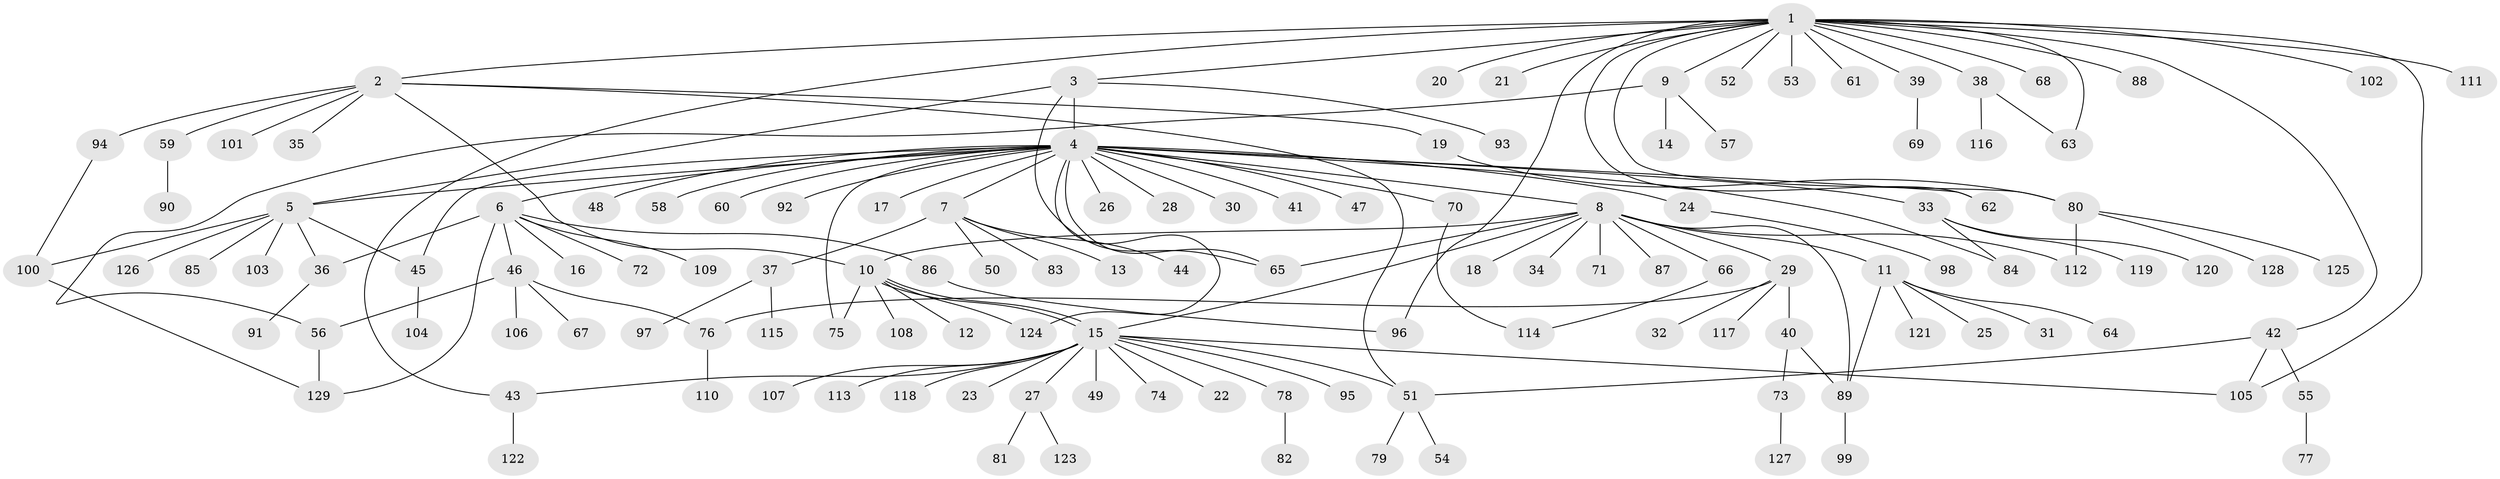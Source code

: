 // Generated by graph-tools (version 1.1) at 2025/01/03/09/25 03:01:41]
// undirected, 129 vertices, 157 edges
graph export_dot {
graph [start="1"]
  node [color=gray90,style=filled];
  1;
  2;
  3;
  4;
  5;
  6;
  7;
  8;
  9;
  10;
  11;
  12;
  13;
  14;
  15;
  16;
  17;
  18;
  19;
  20;
  21;
  22;
  23;
  24;
  25;
  26;
  27;
  28;
  29;
  30;
  31;
  32;
  33;
  34;
  35;
  36;
  37;
  38;
  39;
  40;
  41;
  42;
  43;
  44;
  45;
  46;
  47;
  48;
  49;
  50;
  51;
  52;
  53;
  54;
  55;
  56;
  57;
  58;
  59;
  60;
  61;
  62;
  63;
  64;
  65;
  66;
  67;
  68;
  69;
  70;
  71;
  72;
  73;
  74;
  75;
  76;
  77;
  78;
  79;
  80;
  81;
  82;
  83;
  84;
  85;
  86;
  87;
  88;
  89;
  90;
  91;
  92;
  93;
  94;
  95;
  96;
  97;
  98;
  99;
  100;
  101;
  102;
  103;
  104;
  105;
  106;
  107;
  108;
  109;
  110;
  111;
  112;
  113;
  114;
  115;
  116;
  117;
  118;
  119;
  120;
  121;
  122;
  123;
  124;
  125;
  126;
  127;
  128;
  129;
  1 -- 2;
  1 -- 3;
  1 -- 9;
  1 -- 20;
  1 -- 21;
  1 -- 38;
  1 -- 39;
  1 -- 42;
  1 -- 43;
  1 -- 52;
  1 -- 53;
  1 -- 61;
  1 -- 62;
  1 -- 63;
  1 -- 68;
  1 -- 80;
  1 -- 88;
  1 -- 96;
  1 -- 102;
  1 -- 105;
  1 -- 111;
  2 -- 10;
  2 -- 19;
  2 -- 35;
  2 -- 51;
  2 -- 59;
  2 -- 94;
  2 -- 101;
  3 -- 4;
  3 -- 5;
  3 -- 65;
  3 -- 93;
  4 -- 5;
  4 -- 6;
  4 -- 7;
  4 -- 8;
  4 -- 17;
  4 -- 24;
  4 -- 26;
  4 -- 28;
  4 -- 30;
  4 -- 33;
  4 -- 41;
  4 -- 45;
  4 -- 47;
  4 -- 48;
  4 -- 58;
  4 -- 60;
  4 -- 62;
  4 -- 65;
  4 -- 70;
  4 -- 75;
  4 -- 84;
  4 -- 92;
  4 -- 124;
  5 -- 36;
  5 -- 45;
  5 -- 85;
  5 -- 100;
  5 -- 103;
  5 -- 126;
  6 -- 16;
  6 -- 36;
  6 -- 46;
  6 -- 72;
  6 -- 86;
  6 -- 109;
  6 -- 129;
  7 -- 13;
  7 -- 37;
  7 -- 44;
  7 -- 50;
  7 -- 83;
  8 -- 10;
  8 -- 11;
  8 -- 15;
  8 -- 18;
  8 -- 29;
  8 -- 34;
  8 -- 65;
  8 -- 66;
  8 -- 71;
  8 -- 87;
  8 -- 89;
  8 -- 112;
  9 -- 14;
  9 -- 56;
  9 -- 57;
  10 -- 12;
  10 -- 15;
  10 -- 15;
  10 -- 75;
  10 -- 108;
  10 -- 124;
  11 -- 25;
  11 -- 31;
  11 -- 64;
  11 -- 89;
  11 -- 121;
  15 -- 22;
  15 -- 23;
  15 -- 27;
  15 -- 43;
  15 -- 49;
  15 -- 51;
  15 -- 74;
  15 -- 78;
  15 -- 95;
  15 -- 105;
  15 -- 107;
  15 -- 113;
  15 -- 118;
  19 -- 80;
  24 -- 98;
  27 -- 81;
  27 -- 123;
  29 -- 32;
  29 -- 40;
  29 -- 76;
  29 -- 117;
  33 -- 84;
  33 -- 119;
  33 -- 120;
  36 -- 91;
  37 -- 97;
  37 -- 115;
  38 -- 63;
  38 -- 116;
  39 -- 69;
  40 -- 73;
  40 -- 89;
  42 -- 51;
  42 -- 55;
  42 -- 105;
  43 -- 122;
  45 -- 104;
  46 -- 56;
  46 -- 67;
  46 -- 76;
  46 -- 106;
  51 -- 54;
  51 -- 79;
  55 -- 77;
  56 -- 129;
  59 -- 90;
  66 -- 114;
  70 -- 114;
  73 -- 127;
  76 -- 110;
  78 -- 82;
  80 -- 112;
  80 -- 125;
  80 -- 128;
  86 -- 96;
  89 -- 99;
  94 -- 100;
  100 -- 129;
}
